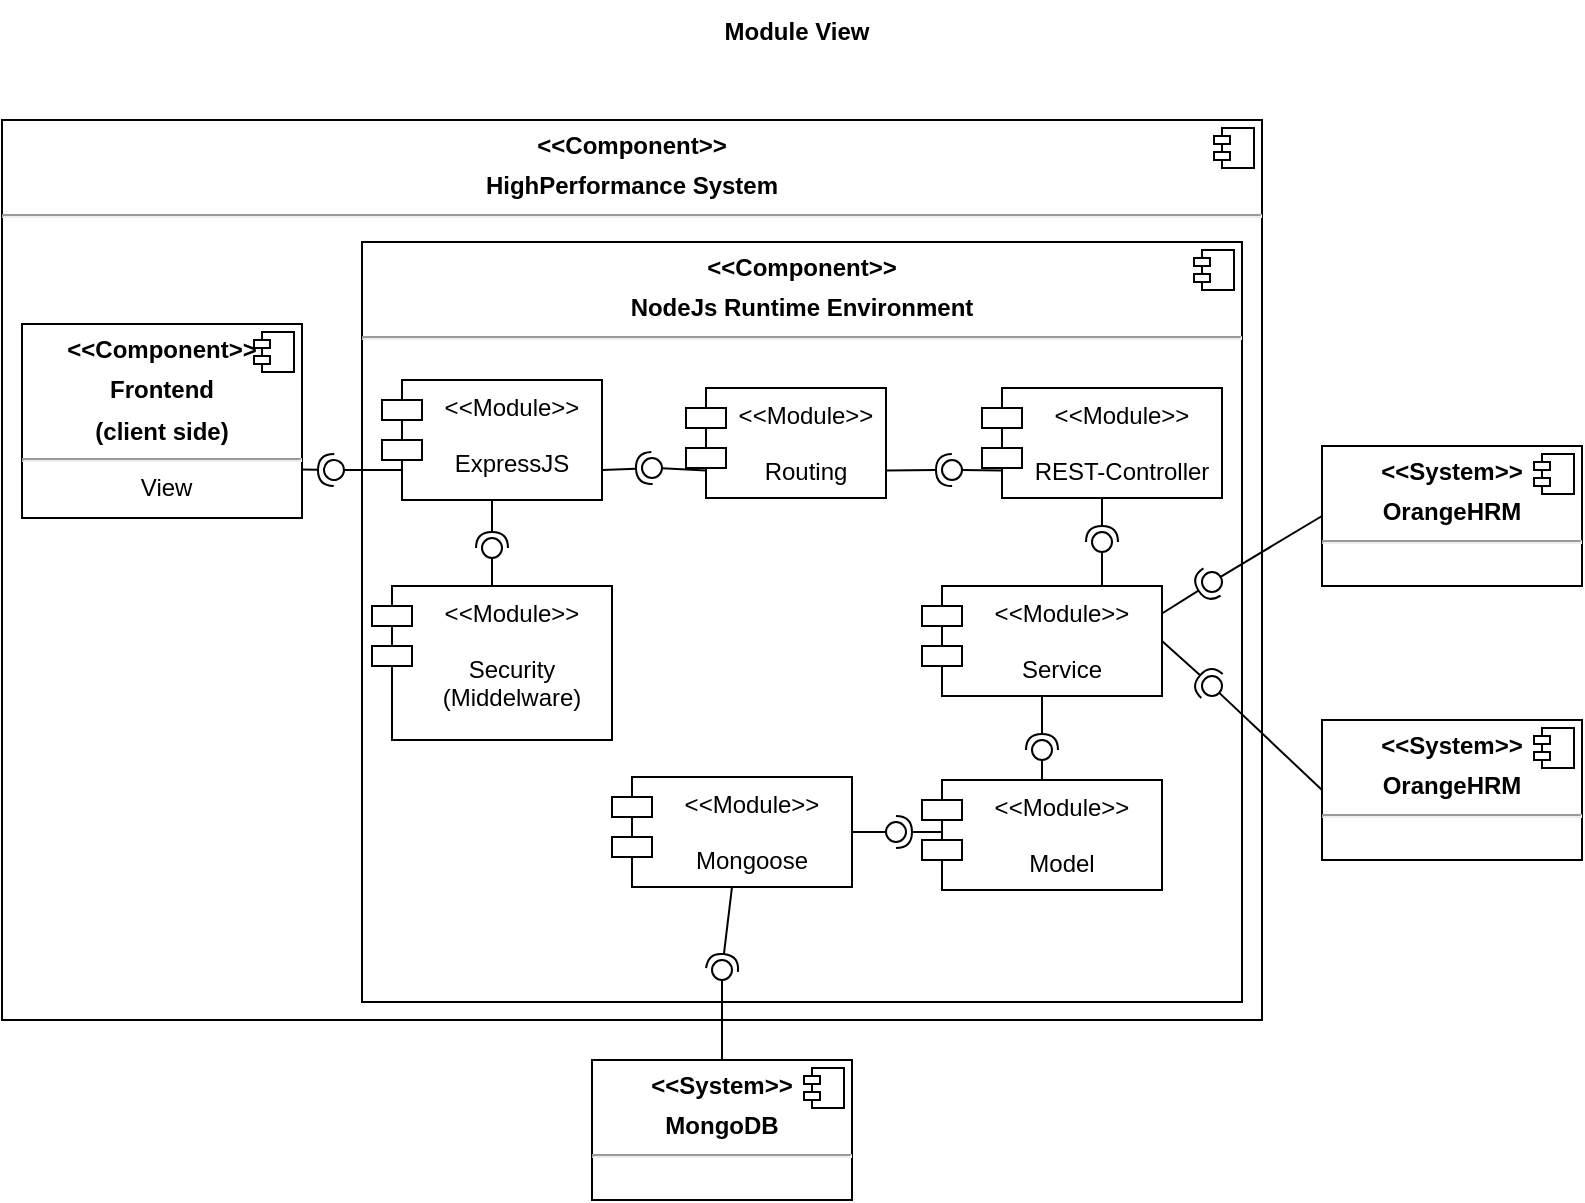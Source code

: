 <mxfile>
    <diagram id="Fby6hzxJzD2bRshp1381" name="Seite-1">
        <mxGraphModel dx="935" dy="670" grid="1" gridSize="10" guides="1" tooltips="1" connect="1" arrows="1" fold="1" page="1" pageScale="1" pageWidth="827" pageHeight="1169" math="0" shadow="0">
            <root>
                <mxCell id="0"/>
                <mxCell id="1" parent="0"/>
                <mxCell id="uKXxZsdX0IcjTktnpVQ0-3" value="&lt;p style=&quot;margin:0px;margin-top:6px;text-align:center;&quot;&gt;&lt;b&gt;&amp;lt;&amp;lt;Component&amp;gt;&amp;gt;&lt;/b&gt;&lt;/p&gt;&lt;p style=&quot;margin:0px;margin-top:6px;text-align:center;&quot;&gt;&lt;b&gt;HighPerformance System&lt;/b&gt;&lt;/p&gt;&lt;hr&gt;&lt;p style=&quot;margin:0px;margin-left:8px;&quot;&gt;&lt;br&gt;&lt;/p&gt;" style="align=left;overflow=fill;html=1;dropTarget=0;" parent="1" vertex="1">
                    <mxGeometry x="10" y="410" width="630" height="450" as="geometry"/>
                </mxCell>
                <mxCell id="uKXxZsdX0IcjTktnpVQ0-4" value="" style="shape=component;jettyWidth=8;jettyHeight=4;" parent="uKXxZsdX0IcjTktnpVQ0-3" vertex="1">
                    <mxGeometry x="1" width="20" height="20" relative="1" as="geometry">
                        <mxPoint x="-24" y="4" as="offset"/>
                    </mxGeometry>
                </mxCell>
                <mxCell id="uKXxZsdX0IcjTktnpVQ0-26" value="&lt;p style=&quot;margin:0px;margin-top:6px;text-align:center;&quot;&gt;&lt;b&gt;&amp;lt;&amp;lt;Component&amp;gt;&amp;gt;&lt;/b&gt;&lt;/p&gt;&lt;p style=&quot;margin:0px;margin-top:6px;text-align:center;&quot;&gt;&lt;b&gt;NodeJs Runtime Environment&lt;/b&gt;&lt;/p&gt;&lt;hr&gt;&lt;p style=&quot;margin:0px;margin-left:8px;&quot;&gt;&lt;br&gt;&lt;/p&gt;" style="align=left;overflow=fill;html=1;dropTarget=0;" parent="1" vertex="1">
                    <mxGeometry x="190" y="471" width="440" height="380" as="geometry"/>
                </mxCell>
                <mxCell id="uKXxZsdX0IcjTktnpVQ0-27" value="" style="shape=component;jettyWidth=8;jettyHeight=4;" parent="uKXxZsdX0IcjTktnpVQ0-26" vertex="1">
                    <mxGeometry x="1" width="20" height="20" relative="1" as="geometry">
                        <mxPoint x="-24" y="4" as="offset"/>
                    </mxGeometry>
                </mxCell>
                <mxCell id="uKXxZsdX0IcjTktnpVQ0-5" value="&lt;&lt;Module&gt;&gt;&#10;&#10;ExpressJS" style="shape=module;align=left;spacingLeft=20;align=center;verticalAlign=top;" parent="1" vertex="1">
                    <mxGeometry x="200" y="540" width="110" height="60" as="geometry"/>
                </mxCell>
                <mxCell id="uKXxZsdX0IcjTktnpVQ0-6" value="&lt;p style=&quot;margin:0px;margin-top:6px;text-align:center;&quot;&gt;&lt;b&gt;&amp;lt;&amp;lt;Component&amp;gt;&amp;gt;&lt;/b&gt;&lt;/p&gt;&lt;p style=&quot;margin:0px;margin-top:6px;text-align:center;&quot;&gt;&lt;b&gt;Frontend&lt;/b&gt;&lt;/p&gt;&lt;p style=&quot;margin:0px;margin-top:6px;text-align:center;&quot;&gt;&lt;b&gt;(client side)&lt;/b&gt;&lt;/p&gt;&lt;hr&gt;&lt;p style=&quot;text-align: center; margin: 0px 0px 0px 8px;&quot;&gt;&lt;span style=&quot;background-color: initial;&quot;&gt;View&amp;nbsp;&lt;/span&gt;&lt;br&gt;&lt;/p&gt;" style="align=left;overflow=fill;html=1;dropTarget=0;" parent="1" vertex="1">
                    <mxGeometry x="20" y="512" width="140" height="97" as="geometry"/>
                </mxCell>
                <mxCell id="uKXxZsdX0IcjTktnpVQ0-7" value="" style="shape=component;jettyWidth=8;jettyHeight=4;" parent="uKXxZsdX0IcjTktnpVQ0-6" vertex="1">
                    <mxGeometry x="1" width="20" height="20" relative="1" as="geometry">
                        <mxPoint x="-24" y="4" as="offset"/>
                    </mxGeometry>
                </mxCell>
                <mxCell id="uKXxZsdX0IcjTktnpVQ0-20" value="" style="rounded=0;orthogonalLoop=1;jettySize=auto;html=1;endArrow=none;endFill=0;sketch=0;sourcePerimeterSpacing=0;targetPerimeterSpacing=0;exitX=0;exitY=0.75;exitDx=10;exitDy=0;exitPerimeter=0;" parent="1" source="uKXxZsdX0IcjTktnpVQ0-5" target="uKXxZsdX0IcjTktnpVQ0-22" edge="1">
                    <mxGeometry relative="1" as="geometry">
                        <mxPoint x="190" y="595" as="sourcePoint"/>
                    </mxGeometry>
                </mxCell>
                <mxCell id="uKXxZsdX0IcjTktnpVQ0-21" value="" style="rounded=0;orthogonalLoop=1;jettySize=auto;html=1;endArrow=halfCircle;endFill=0;entryX=0.5;entryY=0.5;endSize=6;strokeWidth=1;sketch=0;exitX=1;exitY=0.75;exitDx=0;exitDy=0;" parent="1" source="uKXxZsdX0IcjTktnpVQ0-6" target="uKXxZsdX0IcjTktnpVQ0-22" edge="1">
                    <mxGeometry relative="1" as="geometry">
                        <mxPoint x="230" y="595" as="sourcePoint"/>
                    </mxGeometry>
                </mxCell>
                <mxCell id="uKXxZsdX0IcjTktnpVQ0-22" value="" style="ellipse;whiteSpace=wrap;html=1;align=center;aspect=fixed;resizable=0;points=[];outlineConnect=0;sketch=0;rotation=-195;" parent="1" vertex="1">
                    <mxGeometry x="171" y="580" width="10" height="10" as="geometry"/>
                </mxCell>
                <mxCell id="uKXxZsdX0IcjTktnpVQ0-28" value="&lt;&lt;Module&gt;&gt;&#10;&#10;Routing" style="shape=module;align=left;spacingLeft=20;align=center;verticalAlign=top;" parent="1" vertex="1">
                    <mxGeometry x="352" y="544" width="100" height="55" as="geometry"/>
                </mxCell>
                <mxCell id="uKXxZsdX0IcjTktnpVQ0-29" value="" style="rounded=0;orthogonalLoop=1;jettySize=auto;html=1;endArrow=none;endFill=0;sketch=0;sourcePerimeterSpacing=0;targetPerimeterSpacing=0;exitX=0;exitY=0.75;exitDx=10;exitDy=0;exitPerimeter=0;" parent="1" source="uKXxZsdX0IcjTktnpVQ0-28" target="uKXxZsdX0IcjTktnpVQ0-31" edge="1">
                    <mxGeometry relative="1" as="geometry">
                        <mxPoint x="440" y="615" as="sourcePoint"/>
                    </mxGeometry>
                </mxCell>
                <mxCell id="uKXxZsdX0IcjTktnpVQ0-30" value="" style="rounded=0;orthogonalLoop=1;jettySize=auto;html=1;endArrow=halfCircle;endFill=0;entryX=0.5;entryY=0.5;endSize=6;strokeWidth=1;sketch=0;exitX=1;exitY=0.75;exitDx=0;exitDy=0;" parent="1" source="uKXxZsdX0IcjTktnpVQ0-5" target="uKXxZsdX0IcjTktnpVQ0-31" edge="1">
                    <mxGeometry relative="1" as="geometry">
                        <mxPoint x="480" y="615" as="sourcePoint"/>
                    </mxGeometry>
                </mxCell>
                <mxCell id="uKXxZsdX0IcjTktnpVQ0-31" value="" style="ellipse;whiteSpace=wrap;html=1;align=center;aspect=fixed;resizable=0;points=[];outlineConnect=0;sketch=0;" parent="1" vertex="1">
                    <mxGeometry x="330" y="579" width="10" height="10" as="geometry"/>
                </mxCell>
                <mxCell id="uKXxZsdX0IcjTktnpVQ0-32" value="&lt;&lt;Module&gt;&gt;&#10;&#10;REST-Controller" style="shape=module;align=left;spacingLeft=20;align=center;verticalAlign=top;" parent="1" vertex="1">
                    <mxGeometry x="500" y="544" width="120" height="55" as="geometry"/>
                </mxCell>
                <mxCell id="uKXxZsdX0IcjTktnpVQ0-33" value="" style="rounded=0;orthogonalLoop=1;jettySize=auto;html=1;endArrow=none;endFill=0;sketch=0;sourcePerimeterSpacing=0;targetPerimeterSpacing=0;exitX=0;exitY=0.75;exitDx=10;exitDy=0;exitPerimeter=0;" parent="1" source="uKXxZsdX0IcjTktnpVQ0-32" target="uKXxZsdX0IcjTktnpVQ0-35" edge="1">
                    <mxGeometry relative="1" as="geometry">
                        <mxPoint x="600" y="615.5" as="sourcePoint"/>
                    </mxGeometry>
                </mxCell>
                <mxCell id="uKXxZsdX0IcjTktnpVQ0-34" value="" style="rounded=0;orthogonalLoop=1;jettySize=auto;html=1;endArrow=halfCircle;endFill=0;entryX=0.5;entryY=0.5;endSize=6;strokeWidth=1;sketch=0;exitX=1;exitY=0.75;exitDx=0;exitDy=0;" parent="1" source="uKXxZsdX0IcjTktnpVQ0-28" target="uKXxZsdX0IcjTktnpVQ0-35" edge="1">
                    <mxGeometry relative="1" as="geometry">
                        <mxPoint x="470" y="585.5" as="sourcePoint"/>
                    </mxGeometry>
                </mxCell>
                <mxCell id="uKXxZsdX0IcjTktnpVQ0-35" value="" style="ellipse;whiteSpace=wrap;html=1;align=center;aspect=fixed;resizable=0;points=[];outlineConnect=0;sketch=0;" parent="1" vertex="1">
                    <mxGeometry x="480" y="580" width="10" height="10" as="geometry"/>
                </mxCell>
                <mxCell id="uKXxZsdX0IcjTktnpVQ0-36" value="&lt;&lt;Module&gt;&gt;&#10;&#10;Service" style="shape=module;align=left;spacingLeft=20;align=center;verticalAlign=top;" parent="1" vertex="1">
                    <mxGeometry x="470" y="643" width="120" height="55" as="geometry"/>
                </mxCell>
                <mxCell id="uKXxZsdX0IcjTktnpVQ0-37" value="" style="rounded=0;orthogonalLoop=1;jettySize=auto;html=1;endArrow=none;endFill=0;sketch=0;sourcePerimeterSpacing=0;targetPerimeterSpacing=0;exitX=0.75;exitY=0;exitDx=0;exitDy=0;" parent="1" source="uKXxZsdX0IcjTktnpVQ0-36" target="uKXxZsdX0IcjTktnpVQ0-39" edge="1">
                    <mxGeometry relative="1" as="geometry">
                        <mxPoint x="430" y="716" as="sourcePoint"/>
                    </mxGeometry>
                </mxCell>
                <mxCell id="uKXxZsdX0IcjTktnpVQ0-38" value="" style="rounded=0;orthogonalLoop=1;jettySize=auto;html=1;endArrow=halfCircle;endFill=0;entryX=0.5;entryY=0.5;endSize=6;strokeWidth=1;sketch=0;exitX=0.5;exitY=1;exitDx=0;exitDy=0;" parent="1" source="uKXxZsdX0IcjTktnpVQ0-32" target="uKXxZsdX0IcjTktnpVQ0-39" edge="1">
                    <mxGeometry relative="1" as="geometry">
                        <mxPoint x="310" y="683.75" as="sourcePoint"/>
                    </mxGeometry>
                </mxCell>
                <mxCell id="uKXxZsdX0IcjTktnpVQ0-39" value="" style="ellipse;whiteSpace=wrap;html=1;align=center;aspect=fixed;resizable=0;points=[];outlineConnect=0;sketch=0;" parent="1" vertex="1">
                    <mxGeometry x="555" y="616" width="10" height="10" as="geometry"/>
                </mxCell>
                <mxCell id="uKXxZsdX0IcjTktnpVQ0-44" value="&lt;p style=&quot;margin:0px;margin-top:6px;text-align:center;&quot;&gt;&lt;b&gt;&amp;lt;&amp;lt;System&amp;gt;&amp;gt;&lt;/b&gt;&lt;/p&gt;&lt;p style=&quot;margin:0px;margin-top:6px;text-align:center;&quot;&gt;&lt;b&gt;OrangeHRM&lt;/b&gt;&lt;/p&gt;&lt;hr&gt;&lt;p style=&quot;text-align: center; margin: 0px 0px 0px 8px;&quot;&gt;&lt;br&gt;&lt;/p&gt;" style="align=left;overflow=fill;html=1;dropTarget=0;" parent="1" vertex="1">
                    <mxGeometry x="670" y="573" width="130" height="70" as="geometry"/>
                </mxCell>
                <mxCell id="uKXxZsdX0IcjTktnpVQ0-45" value="" style="shape=component;jettyWidth=8;jettyHeight=4;" parent="uKXxZsdX0IcjTktnpVQ0-44" vertex="1">
                    <mxGeometry x="1" width="20" height="20" relative="1" as="geometry">
                        <mxPoint x="-24" y="4" as="offset"/>
                    </mxGeometry>
                </mxCell>
                <mxCell id="uKXxZsdX0IcjTktnpVQ0-46" value="&lt;p style=&quot;margin:0px;margin-top:6px;text-align:center;&quot;&gt;&lt;b&gt;&amp;lt;&amp;lt;System&amp;gt;&amp;gt;&lt;/b&gt;&lt;/p&gt;&lt;p style=&quot;margin:0px;margin-top:6px;text-align:center;&quot;&gt;&lt;b&gt;OrangeHRM&lt;/b&gt;&lt;/p&gt;&lt;hr&gt;&lt;p style=&quot;text-align: center; margin: 0px 0px 0px 8px;&quot;&gt;&lt;br&gt;&lt;/p&gt;" style="align=left;overflow=fill;html=1;dropTarget=0;" parent="1" vertex="1">
                    <mxGeometry x="670" y="710" width="130" height="70" as="geometry"/>
                </mxCell>
                <mxCell id="uKXxZsdX0IcjTktnpVQ0-47" value="" style="shape=component;jettyWidth=8;jettyHeight=4;" parent="uKXxZsdX0IcjTktnpVQ0-46" vertex="1">
                    <mxGeometry x="1" width="20" height="20" relative="1" as="geometry">
                        <mxPoint x="-24" y="4" as="offset"/>
                    </mxGeometry>
                </mxCell>
                <mxCell id="uKXxZsdX0IcjTktnpVQ0-48" value="&lt;&lt;Module&gt;&gt;&#10;&#10;Security &#10;(Middelware)" style="shape=module;align=left;spacingLeft=20;align=center;verticalAlign=top;" parent="1" vertex="1">
                    <mxGeometry x="195" y="643" width="120" height="77" as="geometry"/>
                </mxCell>
                <mxCell id="uKXxZsdX0IcjTktnpVQ0-49" value="" style="rounded=0;orthogonalLoop=1;jettySize=auto;html=1;endArrow=none;endFill=0;sketch=0;sourcePerimeterSpacing=0;targetPerimeterSpacing=0;exitX=0.5;exitY=0;exitDx=0;exitDy=0;" parent="1" source="uKXxZsdX0IcjTktnpVQ0-48" target="uKXxZsdX0IcjTktnpVQ0-51" edge="1">
                    <mxGeometry relative="1" as="geometry">
                        <mxPoint x="510" y="575" as="sourcePoint"/>
                    </mxGeometry>
                </mxCell>
                <mxCell id="uKXxZsdX0IcjTktnpVQ0-50" value="" style="rounded=0;orthogonalLoop=1;jettySize=auto;html=1;endArrow=halfCircle;endFill=0;entryX=0.5;entryY=0.5;endSize=6;strokeWidth=1;sketch=0;exitX=0.5;exitY=1;exitDx=0;exitDy=0;" parent="1" source="uKXxZsdX0IcjTktnpVQ0-5" target="uKXxZsdX0IcjTktnpVQ0-51" edge="1">
                    <mxGeometry relative="1" as="geometry">
                        <mxPoint x="550" y="575" as="sourcePoint"/>
                    </mxGeometry>
                </mxCell>
                <mxCell id="uKXxZsdX0IcjTktnpVQ0-51" value="" style="ellipse;whiteSpace=wrap;html=1;align=center;aspect=fixed;resizable=0;points=[];outlineConnect=0;sketch=0;" parent="1" vertex="1">
                    <mxGeometry x="250" y="619" width="10" height="10" as="geometry"/>
                </mxCell>
                <mxCell id="uKXxZsdX0IcjTktnpVQ0-52" value="" style="rounded=0;orthogonalLoop=1;jettySize=auto;html=1;endArrow=none;endFill=0;sketch=0;sourcePerimeterSpacing=0;targetPerimeterSpacing=0;exitX=0;exitY=0.5;exitDx=0;exitDy=0;" parent="1" source="uKXxZsdX0IcjTktnpVQ0-44" target="uKXxZsdX0IcjTktnpVQ0-54" edge="1">
                    <mxGeometry relative="1" as="geometry">
                        <mxPoint x="510" y="575" as="sourcePoint"/>
                    </mxGeometry>
                </mxCell>
                <mxCell id="uKXxZsdX0IcjTktnpVQ0-53" value="" style="rounded=0;orthogonalLoop=1;jettySize=auto;html=1;endArrow=halfCircle;endFill=0;entryX=0.5;entryY=0.5;endSize=6;strokeWidth=1;sketch=0;exitX=1;exitY=0.25;exitDx=0;exitDy=0;" parent="1" source="uKXxZsdX0IcjTktnpVQ0-36" target="uKXxZsdX0IcjTktnpVQ0-54" edge="1">
                    <mxGeometry relative="1" as="geometry">
                        <mxPoint x="550" y="575" as="sourcePoint"/>
                    </mxGeometry>
                </mxCell>
                <mxCell id="uKXxZsdX0IcjTktnpVQ0-54" value="" style="ellipse;whiteSpace=wrap;html=1;align=center;aspect=fixed;resizable=0;points=[];outlineConnect=0;sketch=0;" parent="1" vertex="1">
                    <mxGeometry x="610" y="636" width="10" height="10" as="geometry"/>
                </mxCell>
                <mxCell id="uKXxZsdX0IcjTktnpVQ0-55" value="" style="rounded=0;orthogonalLoop=1;jettySize=auto;html=1;endArrow=none;endFill=0;sketch=0;sourcePerimeterSpacing=0;targetPerimeterSpacing=0;exitX=0;exitY=0.5;exitDx=0;exitDy=0;" parent="1" source="uKXxZsdX0IcjTktnpVQ0-46" target="uKXxZsdX0IcjTktnpVQ0-57" edge="1">
                    <mxGeometry relative="1" as="geometry">
                        <mxPoint x="510" y="575" as="sourcePoint"/>
                    </mxGeometry>
                </mxCell>
                <mxCell id="uKXxZsdX0IcjTktnpVQ0-56" value="" style="rounded=0;orthogonalLoop=1;jettySize=auto;html=1;endArrow=halfCircle;endFill=0;entryX=0.5;entryY=0.5;endSize=6;strokeWidth=1;sketch=0;exitX=1;exitY=0.5;exitDx=0;exitDy=0;" parent="1" source="uKXxZsdX0IcjTktnpVQ0-36" target="uKXxZsdX0IcjTktnpVQ0-57" edge="1">
                    <mxGeometry relative="1" as="geometry">
                        <mxPoint x="550" y="575" as="sourcePoint"/>
                    </mxGeometry>
                </mxCell>
                <mxCell id="uKXxZsdX0IcjTktnpVQ0-57" value="" style="ellipse;whiteSpace=wrap;html=1;align=center;aspect=fixed;resizable=0;points=[];outlineConnect=0;sketch=0;" parent="1" vertex="1">
                    <mxGeometry x="610" y="688" width="10" height="10" as="geometry"/>
                </mxCell>
                <mxCell id="uKXxZsdX0IcjTktnpVQ0-58" value="&lt;&lt;Module&gt;&gt;&#10;&#10;Model" style="shape=module;align=left;spacingLeft=20;align=center;verticalAlign=top;" parent="1" vertex="1">
                    <mxGeometry x="470" y="740" width="120" height="55" as="geometry"/>
                </mxCell>
                <mxCell id="uKXxZsdX0IcjTktnpVQ0-59" value="" style="rounded=0;orthogonalLoop=1;jettySize=auto;html=1;endArrow=none;endFill=0;sketch=0;sourcePerimeterSpacing=0;targetPerimeterSpacing=0;exitX=0.5;exitY=0;exitDx=0;exitDy=0;" parent="1" source="uKXxZsdX0IcjTktnpVQ0-58" target="uKXxZsdX0IcjTktnpVQ0-61" edge="1">
                    <mxGeometry relative="1" as="geometry">
                        <mxPoint x="510" y="615" as="sourcePoint"/>
                    </mxGeometry>
                </mxCell>
                <mxCell id="uKXxZsdX0IcjTktnpVQ0-60" value="" style="rounded=0;orthogonalLoop=1;jettySize=auto;html=1;endArrow=halfCircle;endFill=0;entryX=0.5;entryY=0.5;endSize=6;strokeWidth=1;sketch=0;exitX=0.5;exitY=1;exitDx=0;exitDy=0;" parent="1" source="uKXxZsdX0IcjTktnpVQ0-36" target="uKXxZsdX0IcjTktnpVQ0-61" edge="1">
                    <mxGeometry relative="1" as="geometry">
                        <mxPoint x="550" y="615" as="sourcePoint"/>
                    </mxGeometry>
                </mxCell>
                <mxCell id="uKXxZsdX0IcjTktnpVQ0-61" value="" style="ellipse;whiteSpace=wrap;html=1;align=center;aspect=fixed;resizable=0;points=[];outlineConnect=0;sketch=0;direction=south;" parent="1" vertex="1">
                    <mxGeometry x="525" y="720" width="10" height="10" as="geometry"/>
                </mxCell>
                <mxCell id="uKXxZsdX0IcjTktnpVQ0-62" value="&lt;&lt;Module&gt;&gt;&#10;&#10;Mongoose" style="shape=module;align=left;spacingLeft=20;align=center;verticalAlign=top;" parent="1" vertex="1">
                    <mxGeometry x="315" y="738.5" width="120" height="55" as="geometry"/>
                </mxCell>
                <mxCell id="uKXxZsdX0IcjTktnpVQ0-63" value="" style="rounded=0;orthogonalLoop=1;jettySize=auto;html=1;endArrow=none;endFill=0;sketch=0;sourcePerimeterSpacing=0;targetPerimeterSpacing=0;exitX=1;exitY=0.5;exitDx=0;exitDy=0;" parent="1" source="uKXxZsdX0IcjTktnpVQ0-62" target="uKXxZsdX0IcjTktnpVQ0-65" edge="1">
                    <mxGeometry relative="1" as="geometry">
                        <mxPoint x="510" y="615" as="sourcePoint"/>
                    </mxGeometry>
                </mxCell>
                <mxCell id="uKXxZsdX0IcjTktnpVQ0-64" value="" style="rounded=0;orthogonalLoop=1;jettySize=auto;html=1;endArrow=halfCircle;endFill=0;entryX=0.5;entryY=0.5;endSize=6;strokeWidth=1;sketch=0;exitX=0.081;exitY=0.472;exitDx=0;exitDy=0;exitPerimeter=0;" parent="1" source="uKXxZsdX0IcjTktnpVQ0-58" target="uKXxZsdX0IcjTktnpVQ0-65" edge="1">
                    <mxGeometry relative="1" as="geometry">
                        <mxPoint x="550" y="615" as="sourcePoint"/>
                    </mxGeometry>
                </mxCell>
                <mxCell id="uKXxZsdX0IcjTktnpVQ0-65" value="" style="ellipse;whiteSpace=wrap;html=1;align=center;aspect=fixed;resizable=0;points=[];outlineConnect=0;sketch=0;" parent="1" vertex="1">
                    <mxGeometry x="452" y="761" width="10" height="10" as="geometry"/>
                </mxCell>
                <mxCell id="uKXxZsdX0IcjTktnpVQ0-66" value="&lt;p style=&quot;margin:0px;margin-top:6px;text-align:center;&quot;&gt;&lt;b&gt;&amp;lt;&amp;lt;System&amp;gt;&amp;gt;&lt;/b&gt;&lt;/p&gt;&lt;p style=&quot;margin:0px;margin-top:6px;text-align:center;&quot;&gt;&lt;b&gt;MongoDB&lt;/b&gt;&lt;/p&gt;&lt;hr&gt;&lt;p style=&quot;text-align: center; margin: 0px 0px 0px 8px;&quot;&gt;&lt;br&gt;&lt;/p&gt;" style="align=left;overflow=fill;html=1;dropTarget=0;" parent="1" vertex="1">
                    <mxGeometry x="305" y="880" width="130" height="70" as="geometry"/>
                </mxCell>
                <mxCell id="uKXxZsdX0IcjTktnpVQ0-67" value="" style="shape=component;jettyWidth=8;jettyHeight=4;" parent="uKXxZsdX0IcjTktnpVQ0-66" vertex="1">
                    <mxGeometry x="1" width="20" height="20" relative="1" as="geometry">
                        <mxPoint x="-24" y="4" as="offset"/>
                    </mxGeometry>
                </mxCell>
                <mxCell id="uKXxZsdX0IcjTktnpVQ0-68" value="" style="rounded=0;orthogonalLoop=1;jettySize=auto;html=1;endArrow=none;endFill=0;sketch=0;sourcePerimeterSpacing=0;targetPerimeterSpacing=0;exitX=0.5;exitY=0;exitDx=0;exitDy=0;" parent="1" source="uKXxZsdX0IcjTktnpVQ0-66" target="uKXxZsdX0IcjTktnpVQ0-70" edge="1">
                    <mxGeometry relative="1" as="geometry">
                        <mxPoint x="510" y="705" as="sourcePoint"/>
                    </mxGeometry>
                </mxCell>
                <mxCell id="uKXxZsdX0IcjTktnpVQ0-69" value="" style="rounded=0;orthogonalLoop=1;jettySize=auto;html=1;endArrow=halfCircle;endFill=0;entryX=0.5;entryY=0.5;endSize=6;strokeWidth=1;sketch=0;exitX=0.5;exitY=1;exitDx=0;exitDy=0;" parent="1" source="uKXxZsdX0IcjTktnpVQ0-62" target="uKXxZsdX0IcjTktnpVQ0-70" edge="1">
                    <mxGeometry relative="1" as="geometry">
                        <mxPoint x="550" y="705" as="sourcePoint"/>
                    </mxGeometry>
                </mxCell>
                <mxCell id="uKXxZsdX0IcjTktnpVQ0-70" value="" style="ellipse;whiteSpace=wrap;html=1;align=center;aspect=fixed;resizable=0;points=[];outlineConnect=0;sketch=0;" parent="1" vertex="1">
                    <mxGeometry x="365" y="830" width="10" height="10" as="geometry"/>
                </mxCell>
                <mxCell id="uKXxZsdX0IcjTktnpVQ0-72" value="Module View" style="text;align=center;fontStyle=1;verticalAlign=middle;spacingLeft=3;spacingRight=3;strokeColor=none;rotatable=0;points=[[0,0.5],[1,0.5]];portConstraint=eastwest;" parent="1" vertex="1">
                    <mxGeometry x="335" y="350" width="145" height="30" as="geometry"/>
                </mxCell>
            </root>
        </mxGraphModel>
    </diagram>
</mxfile>